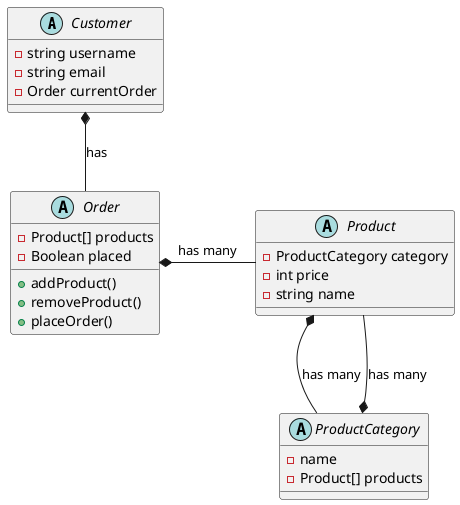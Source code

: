 @startuml
'https://plantuml.com/class-diagram

abstract class Customer {
    - string username
    - string email
    - Order currentOrder
}


abstract class Order {
    - Product[] products
    - Boolean placed
    + addProduct()
    + removeProduct()
    + placeOrder()
}


abstract class Product {
    - ProductCategory category
    - int price
    - string name
}


abstract class ProductCategory {
    - name
    - Product[] products
}


Customer *-- Order: has
Order *- Product: has many
Product *-- ProductCategory: has many
Product --* ProductCategory: has many


@enduml
